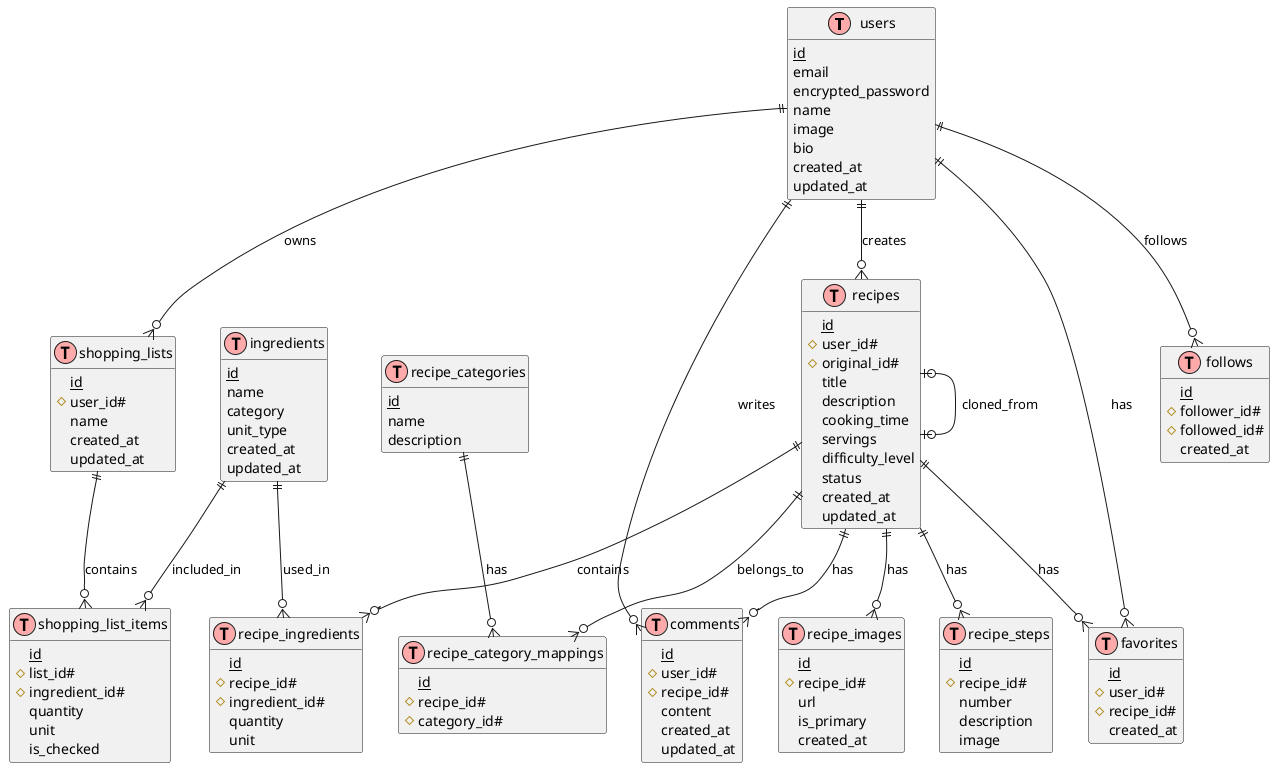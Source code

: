 @startuml
' Styling
!define table(x) class x << (T,#FFAAAA) >>
!define primary_key(x) <u>x</u>
!define foreign_key(x) #x#
hide methods
hide stereotypes

' Tables
table(users) {
  primary_key(id)
  email
  encrypted_password
  name
  image
  bio
  created_at
  updated_at
}

table(recipes) {
  primary_key(id)
  foreign_key(user_id)
  foreign_key(original_id)
  title
  description
  cooking_time
  servings
  difficulty_level
  status
  created_at
  updated_at
}

table(recipe_ingredients) {
  primary_key(id)
  foreign_key(recipe_id)
  foreign_key(ingredient_id)
  quantity
  unit
}

table(ingredients) {
  primary_key(id)
  name
  category
  unit_type
  created_at
  updated_at
}

table(recipe_steps) {
  primary_key(id)
  foreign_key(recipe_id)
  number
  description
  image
}

table(recipe_categories) {
  primary_key(id)
  name
  description
}

table(recipe_category_mappings) {
  primary_key(id)
  foreign_key(recipe_id)
  foreign_key(category_id)
}

table(shopping_lists) {
  primary_key(id)
  foreign_key(user_id)
  name
  created_at
  updated_at
}

table(shopping_list_items) {
  primary_key(id)
  foreign_key(list_id)
  foreign_key(ingredient_id)
  quantity
  unit
  is_checked
}

table(favorites) {
  primary_key(id)
  foreign_key(user_id)
  foreign_key(recipe_id)
  created_at
}

table(follows) {
  primary_key(id)
  foreign_key(follower_id)
  foreign_key(followed_id)
  created_at
}

table(comments) {
  primary_key(id)
  foreign_key(user_id)
  foreign_key(recipe_id)
  content
  created_at
  updated_at
}

table(recipe_images) {
  primary_key(id)
  foreign_key(recipe_id)
  url
  is_primary
  created_at
}

' Relationships
users ||--o{ recipes : creates
users ||--o{ favorites : has
users ||--o{ follows : follows
users ||--o{ comments : writes
users ||--o{ shopping_lists : owns

recipes ||--o{ recipe_ingredients : contains
recipes ||--o{ recipe_steps : has
recipes ||--o{ recipe_category_mappings : belongs_to
recipes ||--o{ recipe_images : has
recipes ||--o{ favorites : has
recipes ||--o{ comments : has
recipes |o--o| recipes : cloned_from

recipe_categories ||--o{ recipe_category_mappings : has

ingredients ||--o{ recipe_ingredients : used_in
ingredients ||--o{ shopping_list_items : included_in

shopping_lists ||--o{ shopping_list_items : contains
@enduml
